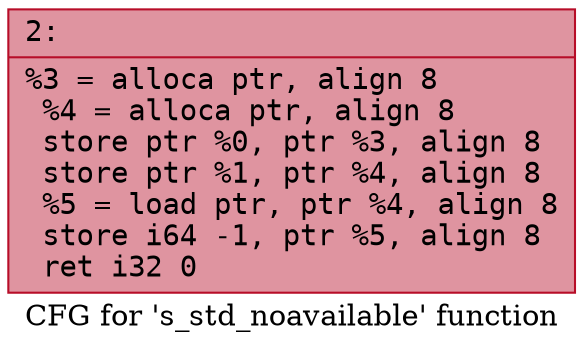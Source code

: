 digraph "CFG for 's_std_noavailable' function" {
	label="CFG for 's_std_noavailable' function";

	Node0x60000320f250 [shape=record,color="#b70d28ff", style=filled, fillcolor="#b70d2870" fontname="Courier",label="{2:\l|  %3 = alloca ptr, align 8\l  %4 = alloca ptr, align 8\l  store ptr %0, ptr %3, align 8\l  store ptr %1, ptr %4, align 8\l  %5 = load ptr, ptr %4, align 8\l  store i64 -1, ptr %5, align 8\l  ret i32 0\l}"];
}
